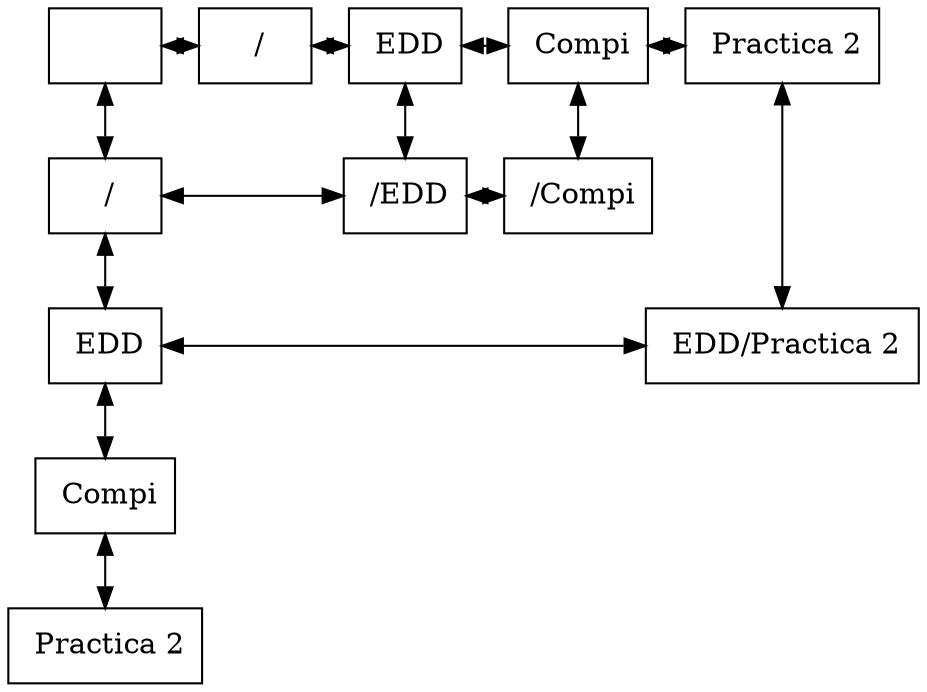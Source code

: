 digraph guia{ 
 node[shape=box] 
 rankdir=UD; 
 {rank=min; 
nodo00[label="" ,rankdir=LR, group=0]; 
nodo10[label="/" ,rankdir=LR, group=1]; 
nodo20[label="EDD" ,rankdir=LR, group=2]; 
nodo30[label="Compi" ,rankdir=LR, group=3]; 
nodo40[label="Practica 2" ,rankdir=LR, group=4]; 
} 
{rank=same; 
nodo00[label=" " , group=0]; 
nodo10[label=" /" , group=1]; 
nodo20[label=" EDD" , group=2]; 
nodo30[label=" Compi" , group=3]; 
nodo40[label=" Practica 2" , group=4]; 
} 
{rank=same; 
nodo01[label=" /" , group=0]; 
nodo21[label=" /EDD" , group=2]; 
nodo31[label=" /Compi" , group=3]; 
} 
{rank=same; 
nodo02[label=" EDD" , group=0]; 
nodo42[label=" EDD/Practica 2" , group=4]; 
} 
{rank=same; 
nodo03[label=" Compi" , group=0]; 
} 
{rank=same; 
nodo04[label=" Practica 2" , group=0]; 
} 
nodo00 -> nodo10[dir=both]; 
nodo10 -> nodo20[dir=both]; 
nodo20 -> nodo30[dir=both]; 
nodo30 -> nodo40[dir=both]; 
nodo01 -> nodo21[dir=both]; 
nodo21 -> nodo31[dir=both]; 
nodo02 -> nodo42[dir=both]; 
nodo00 -> nodo01[dir=both]; 
nodo01 -> nodo02[dir=both]; 
nodo02 -> nodo03[dir=both]; 
nodo03 -> nodo04[dir=both]; 
nodo20 -> nodo21[dir=both]; 
nodo30 -> nodo31[dir=both]; 
nodo40 -> nodo42[dir=both]; 
} 
